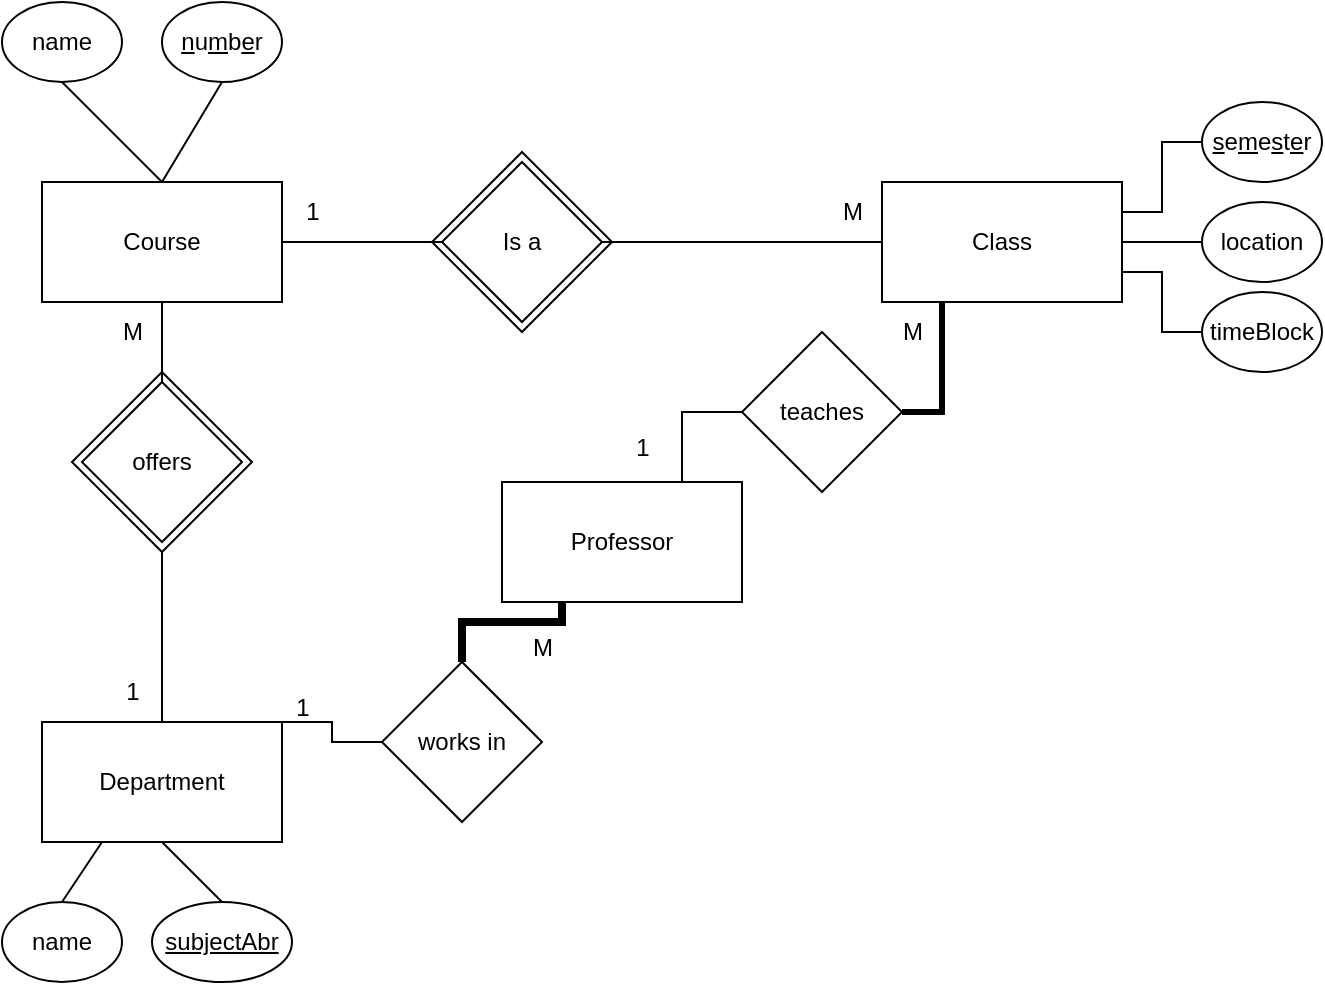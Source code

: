<mxfile version="21.3.7" type="github">
  <diagram name="Page-1" id="xRLUyUIMnr9OEgLrwgXi">
    <mxGraphModel dx="954" dy="642" grid="1" gridSize="10" guides="1" tooltips="1" connect="1" arrows="1" fold="1" page="1" pageScale="1" pageWidth="1100" pageHeight="850" math="0" shadow="0">
      <root>
        <mxCell id="0" />
        <mxCell id="1" parent="0" />
        <mxCell id="y1rRgEqODbrE1-zOls_D-21" value="" style="rhombus;whiteSpace=wrap;html=1;" vertex="1" parent="1">
          <mxGeometry x="325" y="285" width="90" height="90" as="geometry" />
        </mxCell>
        <mxCell id="y1rRgEqODbrE1-zOls_D-16" value="" style="rhombus;whiteSpace=wrap;html=1;" vertex="1" parent="1">
          <mxGeometry x="145" y="395" width="90" height="90" as="geometry" />
        </mxCell>
        <mxCell id="y1rRgEqODbrE1-zOls_D-40" style="edgeStyle=orthogonalEdgeStyle;rounded=0;orthogonalLoop=1;jettySize=auto;html=1;exitX=1;exitY=0;exitDx=0;exitDy=0;entryX=0;entryY=0.5;entryDx=0;entryDy=0;endArrow=none;endFill=0;" edge="1" parent="1" source="y1rRgEqODbrE1-zOls_D-1" target="y1rRgEqODbrE1-zOls_D-39">
          <mxGeometry relative="1" as="geometry">
            <Array as="points">
              <mxPoint x="275" y="570" />
              <mxPoint x="275" y="580" />
            </Array>
          </mxGeometry>
        </mxCell>
        <mxCell id="y1rRgEqODbrE1-zOls_D-1" value="&lt;div&gt;Department&lt;/div&gt;" style="rounded=0;whiteSpace=wrap;html=1;" vertex="1" parent="1">
          <mxGeometry x="130" y="570" width="120" height="60" as="geometry" />
        </mxCell>
        <mxCell id="y1rRgEqODbrE1-zOls_D-2" value="name" style="ellipse;whiteSpace=wrap;html=1;" vertex="1" parent="1">
          <mxGeometry x="110" y="660" width="60" height="40" as="geometry" />
        </mxCell>
        <mxCell id="y1rRgEqODbrE1-zOls_D-3" value="&lt;u&gt;subjectAbr&lt;/u&gt;" style="ellipse;whiteSpace=wrap;html=1;" vertex="1" parent="1">
          <mxGeometry x="185" y="660" width="70" height="40" as="geometry" />
        </mxCell>
        <mxCell id="y1rRgEqODbrE1-zOls_D-4" value="" style="endArrow=none;html=1;rounded=0;entryX=0.25;entryY=1;entryDx=0;entryDy=0;exitX=0.5;exitY=0;exitDx=0;exitDy=0;" edge="1" parent="1" source="y1rRgEqODbrE1-zOls_D-2" target="y1rRgEqODbrE1-zOls_D-1">
          <mxGeometry width="50" height="50" relative="1" as="geometry">
            <mxPoint x="55" y="670" as="sourcePoint" />
            <mxPoint x="105" y="620" as="targetPoint" />
          </mxGeometry>
        </mxCell>
        <mxCell id="y1rRgEqODbrE1-zOls_D-5" value="" style="endArrow=none;html=1;rounded=0;exitX=0.5;exitY=0;exitDx=0;exitDy=0;entryX=0.5;entryY=1;entryDx=0;entryDy=0;" edge="1" parent="1" source="y1rRgEqODbrE1-zOls_D-3" target="y1rRgEqODbrE1-zOls_D-1">
          <mxGeometry width="50" height="50" relative="1" as="geometry">
            <mxPoint x="255" y="680" as="sourcePoint" />
            <mxPoint x="305" y="630" as="targetPoint" />
          </mxGeometry>
        </mxCell>
        <mxCell id="y1rRgEqODbrE1-zOls_D-19" style="edgeStyle=orthogonalEdgeStyle;rounded=0;orthogonalLoop=1;jettySize=auto;html=1;exitX=1;exitY=0.5;exitDx=0;exitDy=0;entryX=0;entryY=0.5;entryDx=0;entryDy=0;endArrow=none;endFill=0;" edge="1" parent="1" source="y1rRgEqODbrE1-zOls_D-6" target="y1rRgEqODbrE1-zOls_D-18">
          <mxGeometry relative="1" as="geometry" />
        </mxCell>
        <mxCell id="y1rRgEqODbrE1-zOls_D-6" value="Course" style="rounded=0;whiteSpace=wrap;html=1;" vertex="1" parent="1">
          <mxGeometry x="130" y="300" width="120" height="60" as="geometry" />
        </mxCell>
        <mxCell id="y1rRgEqODbrE1-zOls_D-7" value="name" style="ellipse;whiteSpace=wrap;html=1;" vertex="1" parent="1">
          <mxGeometry x="110" y="210" width="60" height="40" as="geometry" />
        </mxCell>
        <mxCell id="y1rRgEqODbrE1-zOls_D-8" value="&lt;u&gt;n&lt;/u&gt;u&lt;u&gt;m&lt;/u&gt;b&lt;u&gt;e&lt;/u&gt;r" style="ellipse;whiteSpace=wrap;html=1;" vertex="1" parent="1">
          <mxGeometry x="190" y="210" width="60" height="40" as="geometry" />
        </mxCell>
        <mxCell id="y1rRgEqODbrE1-zOls_D-9" value="" style="endArrow=none;html=1;rounded=0;entryX=0.5;entryY=1;entryDx=0;entryDy=0;exitX=0.5;exitY=0;exitDx=0;exitDy=0;" edge="1" parent="1" source="y1rRgEqODbrE1-zOls_D-6" target="y1rRgEqODbrE1-zOls_D-7">
          <mxGeometry width="50" height="50" relative="1" as="geometry">
            <mxPoint x="60" y="330" as="sourcePoint" />
            <mxPoint x="110" y="280" as="targetPoint" />
          </mxGeometry>
        </mxCell>
        <mxCell id="y1rRgEqODbrE1-zOls_D-10" value="" style="endArrow=none;html=1;rounded=0;entryX=0.5;entryY=1;entryDx=0;entryDy=0;exitX=0.5;exitY=0;exitDx=0;exitDy=0;" edge="1" parent="1" source="y1rRgEqODbrE1-zOls_D-6" target="y1rRgEqODbrE1-zOls_D-8">
          <mxGeometry width="50" height="50" relative="1" as="geometry">
            <mxPoint x="330" y="450" as="sourcePoint" />
            <mxPoint x="380" y="400" as="targetPoint" />
          </mxGeometry>
        </mxCell>
        <mxCell id="y1rRgEqODbrE1-zOls_D-11" value="offers" style="rhombus;whiteSpace=wrap;html=1;" vertex="1" parent="1">
          <mxGeometry x="150" y="400" width="80" height="80" as="geometry" />
        </mxCell>
        <mxCell id="y1rRgEqODbrE1-zOls_D-12" value="" style="endArrow=none;html=1;rounded=0;exitX=0.5;exitY=0;exitDx=0;exitDy=0;entryX=0.5;entryY=1;entryDx=0;entryDy=0;" edge="1" parent="1" source="y1rRgEqODbrE1-zOls_D-1" target="y1rRgEqODbrE1-zOls_D-16">
          <mxGeometry width="50" height="50" relative="1" as="geometry">
            <mxPoint x="195" y="590" as="sourcePoint" />
            <mxPoint x="190" y="540" as="targetPoint" />
          </mxGeometry>
        </mxCell>
        <mxCell id="y1rRgEqODbrE1-zOls_D-13" value="" style="endArrow=none;html=1;rounded=0;entryX=0.5;entryY=1;entryDx=0;entryDy=0;exitX=0.5;exitY=0;exitDx=0;exitDy=0;" edge="1" parent="1" source="y1rRgEqODbrE1-zOls_D-11" target="y1rRgEqODbrE1-zOls_D-6">
          <mxGeometry width="50" height="50" relative="1" as="geometry">
            <mxPoint x="305" y="400" as="sourcePoint" />
            <mxPoint x="245" y="490" as="targetPoint" />
          </mxGeometry>
        </mxCell>
        <mxCell id="y1rRgEqODbrE1-zOls_D-14" value="M" style="text;html=1;align=center;verticalAlign=middle;resizable=0;points=[];autosize=1;strokeColor=none;fillColor=none;" vertex="1" parent="1">
          <mxGeometry x="160" y="360" width="30" height="30" as="geometry" />
        </mxCell>
        <mxCell id="y1rRgEqODbrE1-zOls_D-15" value="1" style="text;html=1;align=center;verticalAlign=middle;resizable=0;points=[];autosize=1;strokeColor=none;fillColor=none;" vertex="1" parent="1">
          <mxGeometry x="160" y="540" width="30" height="30" as="geometry" />
        </mxCell>
        <mxCell id="y1rRgEqODbrE1-zOls_D-17" value="Class" style="rounded=0;whiteSpace=wrap;html=1;" vertex="1" parent="1">
          <mxGeometry x="550" y="300" width="120" height="60" as="geometry" />
        </mxCell>
        <mxCell id="y1rRgEqODbrE1-zOls_D-20" style="edgeStyle=orthogonalEdgeStyle;rounded=0;orthogonalLoop=1;jettySize=auto;html=1;exitX=1;exitY=0.5;exitDx=0;exitDy=0;endArrow=none;endFill=0;entryX=0;entryY=0.5;entryDx=0;entryDy=0;" edge="1" parent="1" source="y1rRgEqODbrE1-zOls_D-18" target="y1rRgEqODbrE1-zOls_D-17">
          <mxGeometry relative="1" as="geometry">
            <mxPoint x="515" y="328" as="targetPoint" />
          </mxGeometry>
        </mxCell>
        <mxCell id="y1rRgEqODbrE1-zOls_D-18" value="Is a" style="rhombus;whiteSpace=wrap;html=1;" vertex="1" parent="1">
          <mxGeometry x="330" y="290" width="80" height="80" as="geometry" />
        </mxCell>
        <mxCell id="y1rRgEqODbrE1-zOls_D-22" value="1" style="text;html=1;align=center;verticalAlign=middle;resizable=0;points=[];autosize=1;strokeColor=none;fillColor=none;" vertex="1" parent="1">
          <mxGeometry x="250" y="300" width="30" height="30" as="geometry" />
        </mxCell>
        <mxCell id="y1rRgEqODbrE1-zOls_D-23" value="M" style="text;html=1;align=center;verticalAlign=middle;resizable=0;points=[];autosize=1;strokeColor=none;fillColor=none;" vertex="1" parent="1">
          <mxGeometry x="520" y="300" width="30" height="30" as="geometry" />
        </mxCell>
        <mxCell id="y1rRgEqODbrE1-zOls_D-29" style="edgeStyle=orthogonalEdgeStyle;rounded=0;orthogonalLoop=1;jettySize=auto;html=1;exitX=0;exitY=0.5;exitDx=0;exitDy=0;entryX=1;entryY=0.25;entryDx=0;entryDy=0;endArrow=none;endFill=0;" edge="1" parent="1" source="y1rRgEqODbrE1-zOls_D-24" target="y1rRgEqODbrE1-zOls_D-17">
          <mxGeometry relative="1" as="geometry" />
        </mxCell>
        <mxCell id="y1rRgEqODbrE1-zOls_D-24" value="&lt;u&gt;s&lt;/u&gt;e&lt;u&gt;m&lt;/u&gt;e&lt;u&gt;s&lt;/u&gt;t&lt;u&gt;e&lt;/u&gt;r" style="ellipse;whiteSpace=wrap;html=1;" vertex="1" parent="1">
          <mxGeometry x="710" y="260" width="60" height="40" as="geometry" />
        </mxCell>
        <mxCell id="y1rRgEqODbrE1-zOls_D-28" style="edgeStyle=orthogonalEdgeStyle;rounded=0;orthogonalLoop=1;jettySize=auto;html=1;exitX=0;exitY=0.5;exitDx=0;exitDy=0;entryX=1;entryY=0.5;entryDx=0;entryDy=0;endArrow=none;endFill=0;" edge="1" parent="1" source="y1rRgEqODbrE1-zOls_D-25" target="y1rRgEqODbrE1-zOls_D-17">
          <mxGeometry relative="1" as="geometry" />
        </mxCell>
        <mxCell id="y1rRgEqODbrE1-zOls_D-25" value="location" style="ellipse;whiteSpace=wrap;html=1;" vertex="1" parent="1">
          <mxGeometry x="710" y="310" width="60" height="40" as="geometry" />
        </mxCell>
        <mxCell id="y1rRgEqODbrE1-zOls_D-27" style="edgeStyle=orthogonalEdgeStyle;rounded=0;orthogonalLoop=1;jettySize=auto;html=1;exitX=0;exitY=0.5;exitDx=0;exitDy=0;entryX=1;entryY=0.75;entryDx=0;entryDy=0;endArrow=none;endFill=0;" edge="1" parent="1" source="y1rRgEqODbrE1-zOls_D-26" target="y1rRgEqODbrE1-zOls_D-17">
          <mxGeometry relative="1" as="geometry" />
        </mxCell>
        <mxCell id="y1rRgEqODbrE1-zOls_D-26" value="timeBlock" style="ellipse;whiteSpace=wrap;html=1;" vertex="1" parent="1">
          <mxGeometry x="710" y="355" width="60" height="40" as="geometry" />
        </mxCell>
        <mxCell id="y1rRgEqODbrE1-zOls_D-47" style="edgeStyle=orthogonalEdgeStyle;rounded=0;orthogonalLoop=1;jettySize=auto;html=1;exitX=0.75;exitY=0;exitDx=0;exitDy=0;entryX=0;entryY=0.5;entryDx=0;entryDy=0;endArrow=none;endFill=0;" edge="1" parent="1" source="y1rRgEqODbrE1-zOls_D-37" target="y1rRgEqODbrE1-zOls_D-46">
          <mxGeometry relative="1" as="geometry" />
        </mxCell>
        <mxCell id="y1rRgEqODbrE1-zOls_D-37" value="Professor" style="rounded=0;whiteSpace=wrap;html=1;" vertex="1" parent="1">
          <mxGeometry x="360" y="450" width="120" height="60" as="geometry" />
        </mxCell>
        <mxCell id="y1rRgEqODbrE1-zOls_D-41" style="edgeStyle=orthogonalEdgeStyle;rounded=0;orthogonalLoop=1;jettySize=auto;html=1;exitX=0.5;exitY=0;exitDx=0;exitDy=0;entryX=0.25;entryY=1;entryDx=0;entryDy=0;endArrow=none;endFill=0;strokeWidth=4;" edge="1" parent="1" source="y1rRgEqODbrE1-zOls_D-39" target="y1rRgEqODbrE1-zOls_D-37">
          <mxGeometry relative="1" as="geometry" />
        </mxCell>
        <mxCell id="y1rRgEqODbrE1-zOls_D-39" value="works in" style="rhombus;whiteSpace=wrap;html=1;" vertex="1" parent="1">
          <mxGeometry x="300" y="540" width="80" height="80" as="geometry" />
        </mxCell>
        <mxCell id="y1rRgEqODbrE1-zOls_D-42" value="M" style="text;html=1;align=center;verticalAlign=middle;resizable=0;points=[];autosize=1;strokeColor=none;fillColor=none;" vertex="1" parent="1">
          <mxGeometry x="365" y="518" width="30" height="30" as="geometry" />
        </mxCell>
        <mxCell id="y1rRgEqODbrE1-zOls_D-43" value="1" style="text;html=1;align=center;verticalAlign=middle;resizable=0;points=[];autosize=1;strokeColor=none;fillColor=none;" vertex="1" parent="1">
          <mxGeometry x="245" y="548" width="30" height="30" as="geometry" />
        </mxCell>
        <mxCell id="y1rRgEqODbrE1-zOls_D-52" style="edgeStyle=orthogonalEdgeStyle;rounded=0;orthogonalLoop=1;jettySize=auto;html=1;exitX=1;exitY=0.5;exitDx=0;exitDy=0;entryX=0.25;entryY=1;entryDx=0;entryDy=0;endArrow=none;endFill=0;strokeWidth=3;" edge="1" parent="1" source="y1rRgEqODbrE1-zOls_D-46" target="y1rRgEqODbrE1-zOls_D-17">
          <mxGeometry relative="1" as="geometry" />
        </mxCell>
        <mxCell id="y1rRgEqODbrE1-zOls_D-46" value="teaches" style="rhombus;whiteSpace=wrap;html=1;" vertex="1" parent="1">
          <mxGeometry x="480" y="375" width="80" height="80" as="geometry" />
        </mxCell>
        <mxCell id="y1rRgEqODbrE1-zOls_D-49" value="1" style="text;html=1;align=center;verticalAlign=middle;resizable=0;points=[];autosize=1;strokeColor=none;fillColor=none;" vertex="1" parent="1">
          <mxGeometry x="415" y="418" width="30" height="30" as="geometry" />
        </mxCell>
        <mxCell id="y1rRgEqODbrE1-zOls_D-53" value="M" style="text;html=1;align=center;verticalAlign=middle;resizable=0;points=[];autosize=1;strokeColor=none;fillColor=none;" vertex="1" parent="1">
          <mxGeometry x="550" y="360" width="30" height="30" as="geometry" />
        </mxCell>
      </root>
    </mxGraphModel>
  </diagram>
</mxfile>

